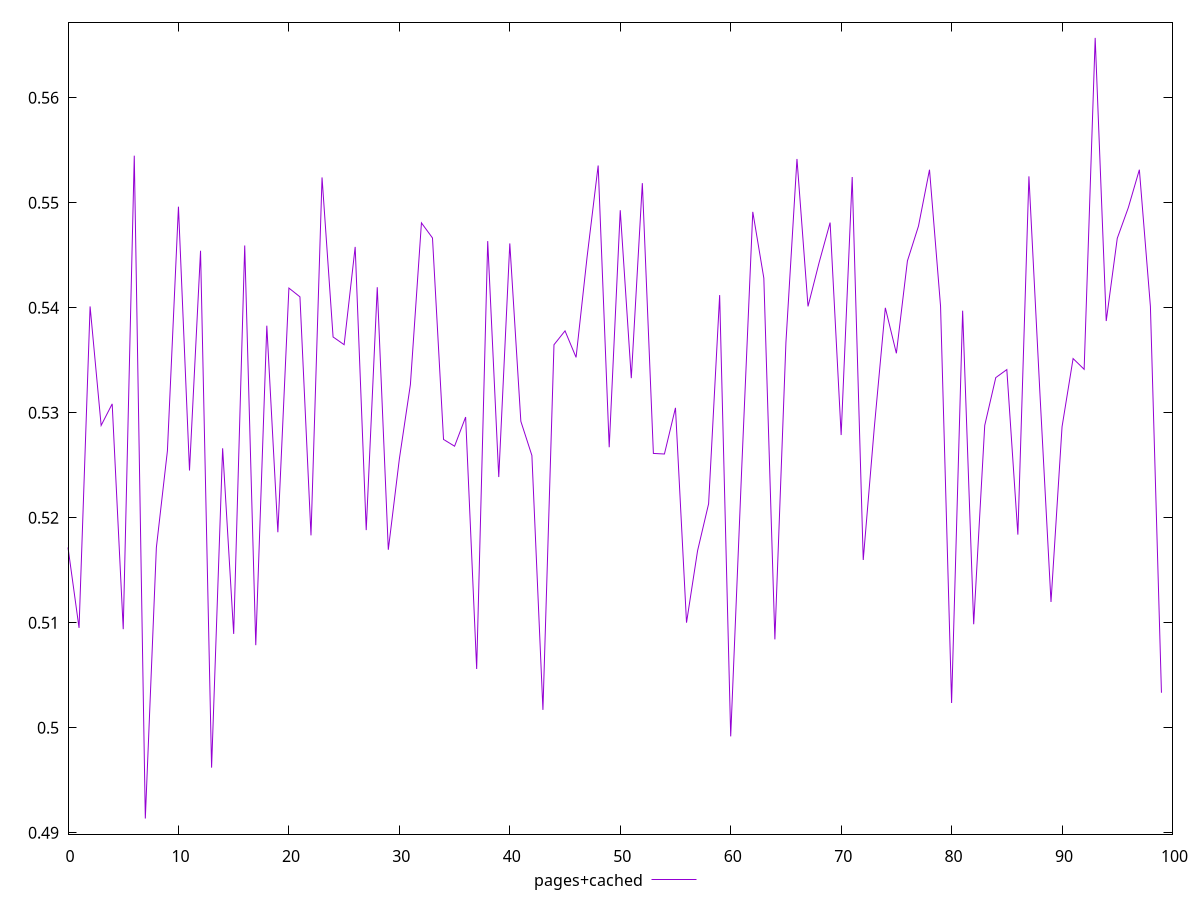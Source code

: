 $_pagesCached <<EOF
0.517172630862501
0.5095113465050535
0.5401344358897223
0.5287953435780984
0.5308492686297165
0.5093889876184644
0.5544934915624473
0.4913536541653386
0.5171567475278396
0.5263738778170977
0.5496362672494195
0.5245023913741156
0.5454389962157133
0.4961969263668219
0.5266224106027304
0.5089396091747405
0.5459391193010456
0.5078632932243529
0.5383014099986483
0.5186215576927977
0.5418816880759532
0.5410467732843696
0.5183230826197854
0.5524218559783212
0.537224242544207
0.5364886259883505
0.5458036439494987
0.5188282402037355
0.5419624622417265
0.5169561534837979
0.5256050175839914
0.5326893661039723
0.5480929171153268
0.5466540147166501
0.5274624430072845
0.5268181097081321
0.5295964673649528
0.5055994893935712
0.5463548000771434
0.5238822902239174
0.5461361505047482
0.5291898753561823
0.5259362411428103
0.5017020835156978
0.5364840765179248
0.5378058510413318
0.5352809141339204
0.544870592775075
0.5535581173397294
0.5267172037706617
0.5492966432055258
0.5332977094726989
0.5518784111185441
0.5261307363589188
0.526076384505039
0.5304707734336923
0.510009963364568
0.5168575096105092
0.5213348083826099
0.5412122962571284
0.49917988106105426
0.5247554533340282
0.5491408958969689
0.5428290972755679
0.5084200537344374
0.5366949121973613
0.5541804957576854
0.540136862580838
0.5442912706161591
0.5481193992139336
0.5278823332966015
0.5524589691320364
0.5159843394175909
0.5285748850660922
0.5399996851683297
0.5356686402191589
0.5444654347023298
0.5477808919918083
0.553154061425777
0.5401486845559215
0.5023606844795868
0.5397258991245684
0.5098610849128016
0.5288000356171859
0.5333541952463025
0.5341183830922795
0.5183941883465097
0.5525216878791825
0.5317975679899971
0.5119800192985724
0.5286695295436594
0.5351675917999473
0.5341420388176319
0.5657115031025787
0.538743227016832
0.5466237714014976
0.5495452041722646
0.5531556524307293
0.5401307476030555
0.5033365692631875
EOF
set key outside below
set terminal pngcairo
set output "report_00006_2020-11-02T20-21-41.718Z/performance_score/pages+cached//score.png"
set yrange [0.4898664971865938:0.5671986600813235]
plot $_pagesCached title "pages+cached" with line ,